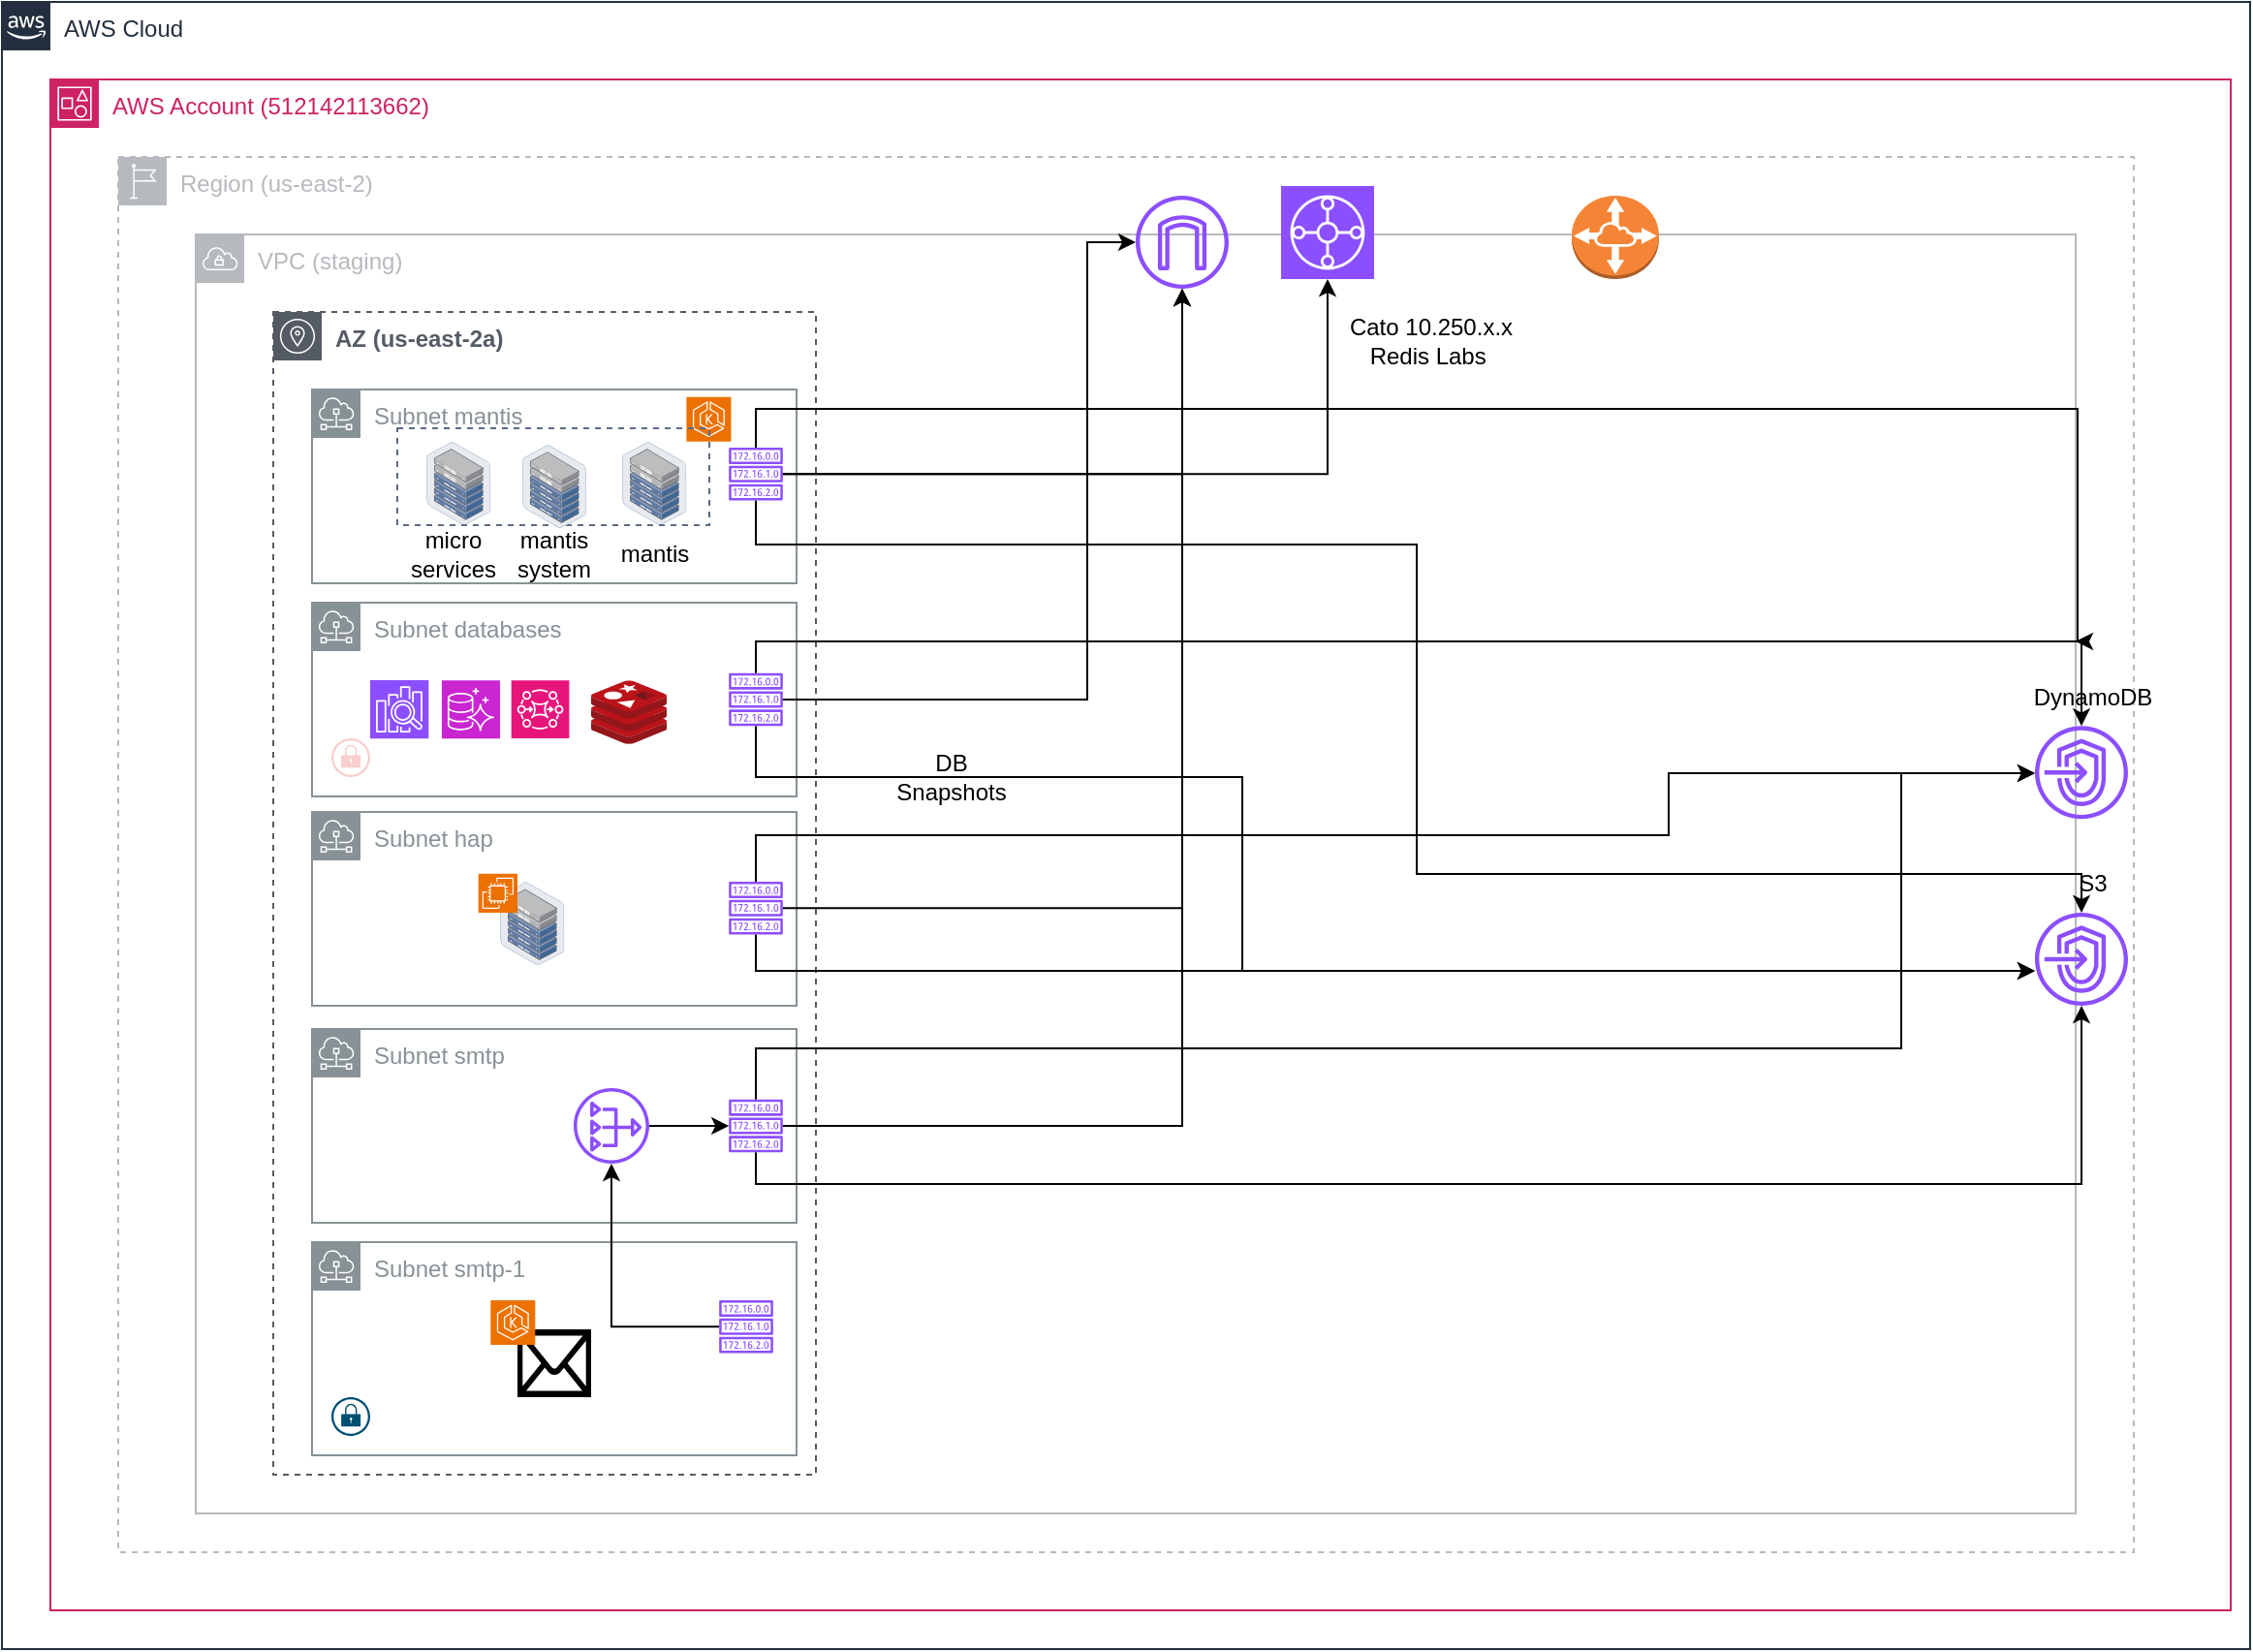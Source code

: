 <mxfile version="23.0.0" type="github">
  <diagram id="Ht1M8jgEwFfnCIfOTk4-" name="Page-1">
    <mxGraphModel dx="1380" dy="1613" grid="1" gridSize="10" guides="1" tooltips="1" connect="1" arrows="1" fold="1" page="1" pageScale="1" pageWidth="1169" pageHeight="827" math="0" shadow="0">
      <root>
        <mxCell id="0" />
        <mxCell id="1" parent="0" />
        <mxCell id="gtgi0953xaSqISBwZ9vZ-12" value="Subnet mantis" style="sketch=0;outlineConnect=0;gradientColor=none;html=1;whiteSpace=wrap;fontSize=12;fontStyle=0;shape=mxgraph.aws4.group;grIcon=mxgraph.aws4.group_subnet;strokeColor=#879196;fillColor=none;verticalAlign=top;align=left;spacingLeft=30;fontColor=#879196;dashed=0;" parent="1" vertex="1">
          <mxGeometry x="160" y="160" width="250" height="100" as="geometry" />
        </mxCell>
        <mxCell id="UEzPUAAOIrF-is8g5C7q-74" value="AWS Cloud" style="points=[[0,0],[0.25,0],[0.5,0],[0.75,0],[1,0],[1,0.25],[1,0.5],[1,0.75],[1,1],[0.75,1],[0.5,1],[0.25,1],[0,1],[0,0.75],[0,0.5],[0,0.25]];outlineConnect=0;gradientColor=none;html=1;whiteSpace=wrap;fontSize=12;fontStyle=0;shape=mxgraph.aws4.group;grIcon=mxgraph.aws4.group_aws_cloud_alt;strokeColor=#232F3E;fillColor=none;verticalAlign=top;align=left;spacingLeft=30;fontColor=#232F3E;dashed=0;labelBackgroundColor=#ffffff;container=1;pointerEvents=0;collapsible=0;recursiveResize=0;" parent="1" vertex="1">
          <mxGeometry y="-40" width="1160" height="850" as="geometry" />
        </mxCell>
        <mxCell id="gtgi0953xaSqISBwZ9vZ-2" value="Region (us-east-2)" style="sketch=0;outlineConnect=0;gradientColor=none;html=1;whiteSpace=wrap;fontSize=12;fontStyle=0;shape=mxgraph.aws4.group;grIcon=mxgraph.aws4.group_region;strokeColor=#B6BABF;fillColor=none;verticalAlign=top;align=left;spacingLeft=30;fontColor=#B6BABF;dashed=1;" parent="1" vertex="1">
          <mxGeometry x="60" y="40" width="1040" height="720" as="geometry" />
        </mxCell>
        <mxCell id="gtgi0953xaSqISBwZ9vZ-3" value="VPC (staging)" style="sketch=0;outlineConnect=0;gradientColor=none;html=1;whiteSpace=wrap;fontSize=12;fontStyle=0;shape=mxgraph.aws4.group;grIcon=mxgraph.aws4.group_vpc;strokeColor=#B6BABF;fillColor=none;verticalAlign=top;align=left;spacingLeft=30;fontColor=#B6BABF;dashed=0;" parent="1" vertex="1">
          <mxGeometry x="100" y="80" width="970" height="660" as="geometry" />
        </mxCell>
        <mxCell id="gtgi0953xaSqISBwZ9vZ-5" value="&lt;b&gt;AZ (us-east-2a)&lt;/b&gt;" style="sketch=0;outlineConnect=0;gradientColor=none;html=1;whiteSpace=wrap;fontSize=12;fontStyle=0;shape=mxgraph.aws4.group;grIcon=mxgraph.aws4.group_availability_zone;strokeColor=#545B64;fillColor=none;verticalAlign=top;align=left;spacingLeft=30;fontColor=#545B64;dashed=1;" parent="1" vertex="1">
          <mxGeometry x="140" y="120" width="280" height="600" as="geometry" />
        </mxCell>
        <mxCell id="gtgi0953xaSqISBwZ9vZ-13" value="Subnet smtp-1" style="sketch=0;outlineConnect=0;gradientColor=none;html=1;whiteSpace=wrap;fontSize=12;fontStyle=0;shape=mxgraph.aws4.group;grIcon=mxgraph.aws4.group_subnet;strokeColor=#879196;fillColor=none;verticalAlign=top;align=left;spacingLeft=30;fontColor=#879196;dashed=0;" parent="1" vertex="1">
          <mxGeometry x="160" y="600" width="250" height="110" as="geometry" />
        </mxCell>
        <mxCell id="gtgi0953xaSqISBwZ9vZ-14" value="AWS Account (512142113662)" style="points=[[0,0],[0.25,0],[0.5,0],[0.75,0],[1,0],[1,0.25],[1,0.5],[1,0.75],[1,1],[0.75,1],[0.5,1],[0.25,1],[0,1],[0,0.75],[0,0.5],[0,0.25]];outlineConnect=0;gradientColor=none;html=1;whiteSpace=wrap;fontSize=12;fontStyle=0;container=1;pointerEvents=0;collapsible=0;recursiveResize=0;shape=mxgraph.aws4.group;grIcon=mxgraph.aws4.group_account;strokeColor=#CD2264;fillColor=none;verticalAlign=top;align=left;spacingLeft=30;fontColor=#CD2264;dashed=0;" parent="1" vertex="1">
          <mxGeometry x="25" width="1125" height="790" as="geometry" />
        </mxCell>
        <mxCell id="gtgi0953xaSqISBwZ9vZ-10" value="Subnet databases" style="sketch=0;outlineConnect=0;gradientColor=none;html=1;whiteSpace=wrap;fontSize=12;fontStyle=0;shape=mxgraph.aws4.group;grIcon=mxgraph.aws4.group_subnet;strokeColor=#879196;fillColor=none;verticalAlign=top;align=left;spacingLeft=30;fontColor=#879196;dashed=0;" parent="gtgi0953xaSqISBwZ9vZ-14" vertex="1">
          <mxGeometry x="135" y="270.0" width="250" height="100" as="geometry" />
        </mxCell>
        <mxCell id="gtgi0953xaSqISBwZ9vZ-4" value="Subnet hap" style="sketch=0;outlineConnect=0;gradientColor=none;html=1;whiteSpace=wrap;fontSize=12;fontStyle=0;shape=mxgraph.aws4.group;grIcon=mxgraph.aws4.group_subnet;strokeColor=#879196;fillColor=none;verticalAlign=top;align=left;spacingLeft=30;fontColor=#879196;dashed=0;" parent="gtgi0953xaSqISBwZ9vZ-14" vertex="1">
          <mxGeometry x="135" y="378" width="250" height="100" as="geometry" />
        </mxCell>
        <mxCell id="gtgi0953xaSqISBwZ9vZ-11" value="Subnet smtp" style="sketch=0;outlineConnect=0;gradientColor=none;html=1;whiteSpace=wrap;fontSize=12;fontStyle=0;shape=mxgraph.aws4.group;grIcon=mxgraph.aws4.group_subnet;strokeColor=#879196;fillColor=none;verticalAlign=top;align=left;spacingLeft=30;fontColor=#879196;dashed=0;" parent="gtgi0953xaSqISBwZ9vZ-14" vertex="1">
          <mxGeometry x="135" y="490" width="250" height="100" as="geometry" />
        </mxCell>
        <mxCell id="xfgOP8ZvM4Aay_EHcEOd-10" style="edgeStyle=orthogonalEdgeStyle;rounded=0;orthogonalLoop=1;jettySize=auto;html=1;" edge="1" parent="gtgi0953xaSqISBwZ9vZ-14" source="tCZkr2dE6usLujfxuvrl-17" target="tCZkr2dE6usLujfxuvrl-5">
          <mxGeometry relative="1" as="geometry">
            <mxPoint x="364" y="530" as="targetPoint" />
          </mxGeometry>
        </mxCell>
        <mxCell id="tCZkr2dE6usLujfxuvrl-17" value="" style="sketch=0;outlineConnect=0;fontColor=#232F3E;gradientColor=none;fillColor=#8C4FFF;strokeColor=none;dashed=0;verticalLabelPosition=bottom;verticalAlign=top;align=center;html=1;fontSize=12;fontStyle=0;aspect=fixed;pointerEvents=1;shape=mxgraph.aws4.nat_gateway;" parent="gtgi0953xaSqISBwZ9vZ-14" vertex="1">
          <mxGeometry x="270" y="520.5" width="39" height="39" as="geometry" />
        </mxCell>
        <mxCell id="xfgOP8ZvM4Aay_EHcEOd-8" value="" style="sketch=0;points=[[0.5,0,0],[1,0.5,0],[0.5,1,0],[0,0.5,0],[0.145,0.145,0],[0.856,0.145,0],[0.855,0.856,0],[0.145,0.855,0]];verticalLabelPosition=bottom;html=1;verticalAlign=top;aspect=fixed;align=center;pointerEvents=1;shape=mxgraph.cisco19.lock;fillColor=#005073;strokeColor=none;" vertex="1" parent="gtgi0953xaSqISBwZ9vZ-14">
          <mxGeometry x="145" y="680" width="20" height="20" as="geometry" />
        </mxCell>
        <mxCell id="xfgOP8ZvM4Aay_EHcEOd-16" style="edgeStyle=orthogonalEdgeStyle;rounded=0;orthogonalLoop=1;jettySize=auto;html=1;" edge="1" parent="gtgi0953xaSqISBwZ9vZ-14" source="tCZkr2dE6usLujfxuvrl-5" target="tCZkr2dE6usLujfxuvrl-8">
          <mxGeometry relative="1" as="geometry">
            <Array as="points">
              <mxPoint x="364" y="570" />
              <mxPoint x="1048" y="570" />
            </Array>
          </mxGeometry>
        </mxCell>
        <mxCell id="xfgOP8ZvM4Aay_EHcEOd-48" style="edgeStyle=orthogonalEdgeStyle;rounded=0;orthogonalLoop=1;jettySize=auto;html=1;" edge="1" parent="gtgi0953xaSqISBwZ9vZ-14" source="tCZkr2dE6usLujfxuvrl-5" target="tCZkr2dE6usLujfxuvrl-7">
          <mxGeometry relative="1" as="geometry">
            <Array as="points">
              <mxPoint x="364" y="500" />
              <mxPoint x="955" y="500" />
              <mxPoint x="955" y="358" />
            </Array>
          </mxGeometry>
        </mxCell>
        <mxCell id="tCZkr2dE6usLujfxuvrl-5" value="" style="sketch=0;outlineConnect=0;fontColor=#232F3E;gradientColor=none;fillColor=#8C4FFF;strokeColor=none;dashed=0;verticalLabelPosition=bottom;verticalAlign=top;align=center;html=1;fontSize=12;fontStyle=0;aspect=fixed;pointerEvents=1;shape=mxgraph.aws4.route_table;" parent="gtgi0953xaSqISBwZ9vZ-14" vertex="1">
          <mxGeometry x="350" y="526.36" width="28" height="27.29" as="geometry" />
        </mxCell>
        <mxCell id="xfgOP8ZvM4Aay_EHcEOd-27" style="edgeStyle=orthogonalEdgeStyle;rounded=0;orthogonalLoop=1;jettySize=auto;html=1;" edge="1" parent="gtgi0953xaSqISBwZ9vZ-14" source="tCZkr2dE6usLujfxuvrl-4" target="tCZkr2dE6usLujfxuvrl-7">
          <mxGeometry relative="1" as="geometry">
            <Array as="points">
              <mxPoint x="364" y="390" />
              <mxPoint x="835" y="390" />
              <mxPoint x="835" y="358" />
            </Array>
          </mxGeometry>
        </mxCell>
        <mxCell id="xfgOP8ZvM4Aay_EHcEOd-29" style="edgeStyle=orthogonalEdgeStyle;rounded=0;orthogonalLoop=1;jettySize=auto;html=1;" edge="1" parent="gtgi0953xaSqISBwZ9vZ-14" source="tCZkr2dE6usLujfxuvrl-4" target="tCZkr2dE6usLujfxuvrl-8">
          <mxGeometry relative="1" as="geometry">
            <Array as="points">
              <mxPoint x="364" y="460" />
            </Array>
          </mxGeometry>
        </mxCell>
        <mxCell id="tCZkr2dE6usLujfxuvrl-4" value="" style="sketch=0;outlineConnect=0;fontColor=#232F3E;gradientColor=none;fillColor=#8C4FFF;strokeColor=none;dashed=0;verticalLabelPosition=bottom;verticalAlign=top;align=center;html=1;fontSize=12;fontStyle=0;aspect=fixed;pointerEvents=1;shape=mxgraph.aws4.route_table;" parent="gtgi0953xaSqISBwZ9vZ-14" vertex="1">
          <mxGeometry x="350" y="414" width="28" height="27.29" as="geometry" />
        </mxCell>
        <mxCell id="xfgOP8ZvM4Aay_EHcEOd-28" style="edgeStyle=orthogonalEdgeStyle;rounded=0;orthogonalLoop=1;jettySize=auto;html=1;" edge="1" parent="gtgi0953xaSqISBwZ9vZ-14" source="tCZkr2dE6usLujfxuvrl-3" target="tCZkr2dE6usLujfxuvrl-7">
          <mxGeometry relative="1" as="geometry">
            <mxPoint x="1025" y="360" as="targetPoint" />
            <Array as="points">
              <mxPoint x="364" y="290" />
              <mxPoint x="1048" y="290" />
            </Array>
          </mxGeometry>
        </mxCell>
        <mxCell id="xfgOP8ZvM4Aay_EHcEOd-37" style="edgeStyle=orthogonalEdgeStyle;rounded=0;orthogonalLoop=1;jettySize=auto;html=1;" edge="1" parent="gtgi0953xaSqISBwZ9vZ-14" source="tCZkr2dE6usLujfxuvrl-3" target="tCZkr2dE6usLujfxuvrl-8">
          <mxGeometry relative="1" as="geometry">
            <Array as="points">
              <mxPoint x="364" y="360" />
              <mxPoint x="615" y="360" />
              <mxPoint x="615" y="460" />
            </Array>
          </mxGeometry>
        </mxCell>
        <mxCell id="tCZkr2dE6usLujfxuvrl-3" value="" style="sketch=0;outlineConnect=0;fontColor=#232F3E;gradientColor=none;fillColor=#8C4FFF;strokeColor=none;dashed=0;verticalLabelPosition=bottom;verticalAlign=top;align=center;html=1;fontSize=12;fontStyle=0;aspect=fixed;pointerEvents=1;shape=mxgraph.aws4.route_table;" parent="gtgi0953xaSqISBwZ9vZ-14" vertex="1">
          <mxGeometry x="350" y="306.36" width="28" height="27.29" as="geometry" />
        </mxCell>
        <mxCell id="xfgOP8ZvM4Aay_EHcEOd-30" style="edgeStyle=orthogonalEdgeStyle;rounded=0;orthogonalLoop=1;jettySize=auto;html=1;" edge="1" parent="gtgi0953xaSqISBwZ9vZ-14" source="tCZkr2dE6usLujfxuvrl-2" target="tCZkr2dE6usLujfxuvrl-8">
          <mxGeometry relative="1" as="geometry">
            <Array as="points">
              <mxPoint x="364" y="240" />
              <mxPoint x="705" y="240" />
              <mxPoint x="705" y="410" />
              <mxPoint x="1048" y="410" />
            </Array>
          </mxGeometry>
        </mxCell>
        <mxCell id="xfgOP8ZvM4Aay_EHcEOd-47" style="edgeStyle=orthogonalEdgeStyle;rounded=0;orthogonalLoop=1;jettySize=auto;html=1;" edge="1" parent="gtgi0953xaSqISBwZ9vZ-14" source="tCZkr2dE6usLujfxuvrl-2">
          <mxGeometry relative="1" as="geometry">
            <mxPoint x="1045" y="290" as="targetPoint" />
            <Array as="points">
              <mxPoint x="364" y="170" />
              <mxPoint x="1046" y="170" />
            </Array>
          </mxGeometry>
        </mxCell>
        <mxCell id="tCZkr2dE6usLujfxuvrl-2" value="" style="sketch=0;outlineConnect=0;fontColor=#232F3E;gradientColor=none;fillColor=#8C4FFF;strokeColor=none;dashed=0;verticalLabelPosition=bottom;verticalAlign=top;align=center;html=1;fontSize=12;fontStyle=0;aspect=fixed;pointerEvents=1;shape=mxgraph.aws4.route_table;" parent="gtgi0953xaSqISBwZ9vZ-14" vertex="1">
          <mxGeometry x="350" y="190" width="28" height="27.29" as="geometry" />
        </mxCell>
        <mxCell id="tCZkr2dE6usLujfxuvrl-7" value="" style="sketch=0;outlineConnect=0;fontColor=#232F3E;gradientColor=none;fillColor=#8C4FFF;strokeColor=none;dashed=0;verticalLabelPosition=bottom;verticalAlign=top;align=center;html=1;fontSize=12;fontStyle=0;aspect=fixed;pointerEvents=1;shape=mxgraph.aws4.endpoints;" parent="gtgi0953xaSqISBwZ9vZ-14" vertex="1">
          <mxGeometry x="1024" y="333.65" width="48" height="48" as="geometry" />
        </mxCell>
        <mxCell id="tCZkr2dE6usLujfxuvrl-8" value="" style="sketch=0;outlineConnect=0;fontColor=#232F3E;gradientColor=none;fillColor=#8C4FFF;strokeColor=none;dashed=0;verticalLabelPosition=bottom;verticalAlign=top;align=center;html=1;fontSize=12;fontStyle=0;aspect=fixed;pointerEvents=1;shape=mxgraph.aws4.endpoints;" parent="gtgi0953xaSqISBwZ9vZ-14" vertex="1">
          <mxGeometry x="1024" y="430" width="48" height="48" as="geometry" />
        </mxCell>
        <mxCell id="xfgOP8ZvM4Aay_EHcEOd-24" value="S3" style="text;strokeColor=none;align=center;fillColor=none;html=1;verticalAlign=middle;whiteSpace=wrap;rounded=0;" vertex="1" parent="gtgi0953xaSqISBwZ9vZ-14">
          <mxGeometry x="1024" y="400.0" width="60" height="30" as="geometry" />
        </mxCell>
        <mxCell id="xfgOP8ZvM4Aay_EHcEOd-25" value="DynamoDB" style="text;strokeColor=none;align=center;fillColor=none;html=1;verticalAlign=middle;whiteSpace=wrap;rounded=0;" vertex="1" parent="gtgi0953xaSqISBwZ9vZ-14">
          <mxGeometry x="1024" y="303.65" width="60" height="30" as="geometry" />
        </mxCell>
        <mxCell id="xfgOP8ZvM4Aay_EHcEOd-32" value="" style="sketch=0;points=[[0,0,0],[0.25,0,0],[0.5,0,0],[0.75,0,0],[1,0,0],[0,1,0],[0.25,1,0],[0.5,1,0],[0.75,1,0],[1,1,0],[0,0.25,0],[0,0.5,0],[0,0.75,0],[1,0.25,0],[1,0.5,0],[1,0.75,0]];outlineConnect=0;fontColor=#232F3E;fillColor=#C925D1;strokeColor=#ffffff;dashed=0;verticalLabelPosition=bottom;verticalAlign=top;align=center;html=1;fontSize=12;fontStyle=0;aspect=fixed;shape=mxgraph.aws4.resourceIcon;resIcon=mxgraph.aws4.aurora;" vertex="1" parent="gtgi0953xaSqISBwZ9vZ-14">
          <mxGeometry x="201.98" y="310.15" width="30" height="30" as="geometry" />
        </mxCell>
        <mxCell id="xfgOP8ZvM4Aay_EHcEOd-33" value="" style="sketch=0;points=[[0,0,0],[0.25,0,0],[0.5,0,0],[0.75,0,0],[1,0,0],[0,1,0],[0.25,1,0],[0.5,1,0],[0.75,1,0],[1,1,0],[0,0.25,0],[0,0.5,0],[0,0.75,0],[1,0.25,0],[1,0.5,0],[1,0.75,0]];outlineConnect=0;fontColor=#232F3E;fillColor=#8C4FFF;strokeColor=#ffffff;dashed=0;verticalLabelPosition=bottom;verticalAlign=top;align=center;html=1;fontSize=12;fontStyle=0;aspect=fixed;shape=mxgraph.aws4.resourceIcon;resIcon=mxgraph.aws4.elasticsearch_service;" vertex="1" parent="gtgi0953xaSqISBwZ9vZ-14">
          <mxGeometry x="165" y="310" width="30.15" height="30.15" as="geometry" />
        </mxCell>
        <mxCell id="xfgOP8ZvM4Aay_EHcEOd-35" value="" style="sketch=0;points=[[0.5,0,0],[1,0.5,0],[0.5,1,0],[0,0.5,0],[0.145,0.145,0],[0.856,0.145,0],[0.855,0.856,0],[0.145,0.855,0]];verticalLabelPosition=bottom;html=1;verticalAlign=top;aspect=fixed;align=center;pointerEvents=1;shape=mxgraph.cisco19.lock;fillColor=#f8cecc;strokeColor=#b85450;" vertex="1" parent="gtgi0953xaSqISBwZ9vZ-14">
          <mxGeometry x="145" y="340" width="20" height="20" as="geometry" />
        </mxCell>
        <mxCell id="xfgOP8ZvM4Aay_EHcEOd-38" value="" style="shape=mxgraph.signs.tech.mail;html=1;pointerEvents=1;fillColor=#000000;strokeColor=none;verticalLabelPosition=bottom;verticalAlign=top;align=center;" vertex="1" parent="gtgi0953xaSqISBwZ9vZ-14">
          <mxGeometry x="241" y="645" width="38" height="35" as="geometry" />
        </mxCell>
        <mxCell id="xfgOP8ZvM4Aay_EHcEOd-42" value="" style="sketch=0;points=[[0,0,0],[0.25,0,0],[0.5,0,0],[0.75,0,0],[1,0,0],[0,1,0],[0.25,1,0],[0.5,1,0],[0.75,1,0],[1,1,0],[0,0.25,0],[0,0.5,0],[0,0.75,0],[1,0.25,0],[1,0.5,0],[1,0.75,0]];outlineConnect=0;fontColor=#232F3E;fillColor=#ED7100;strokeColor=#ffffff;dashed=0;verticalLabelPosition=bottom;verticalAlign=top;align=center;html=1;fontSize=12;fontStyle=0;aspect=fixed;shape=mxgraph.aws4.resourceIcon;resIcon=mxgraph.aws4.eks;" vertex="1" parent="gtgi0953xaSqISBwZ9vZ-14">
          <mxGeometry x="227.15" y="630" width="23" height="23" as="geometry" />
        </mxCell>
        <mxCell id="xfgOP8ZvM4Aay_EHcEOd-43" value="" style="image;points=[];aspect=fixed;html=1;align=center;shadow=0;dashed=0;image=img/lib/allied_telesis/storage/Datacenter_Server_Half_Rack_ToR.svg;" vertex="1" parent="gtgi0953xaSqISBwZ9vZ-14">
          <mxGeometry x="295" y="186.86" width="33.2" height="43.14" as="geometry" />
        </mxCell>
        <mxCell id="xfgOP8ZvM4Aay_EHcEOd-44" value="" style="sketch=0;points=[[0,0,0],[0.25,0,0],[0.5,0,0],[0.75,0,0],[1,0,0],[0,1,0],[0.25,1,0],[0.5,1,0],[0.75,1,0],[1,1,0],[0,0.25,0],[0,0.5,0],[0,0.75,0],[1,0.25,0],[1,0.5,0],[1,0.75,0]];outlineConnect=0;fontColor=#232F3E;fillColor=#ED7100;strokeColor=#ffffff;dashed=0;verticalLabelPosition=bottom;verticalAlign=top;align=center;html=1;fontSize=12;fontStyle=0;aspect=fixed;shape=mxgraph.aws4.resourceIcon;resIcon=mxgraph.aws4.eks;" vertex="1" parent="gtgi0953xaSqISBwZ9vZ-14">
          <mxGeometry x="328.2" y="163.86" width="23" height="23" as="geometry" />
        </mxCell>
        <mxCell id="xfgOP8ZvM4Aay_EHcEOd-46" value="" style="image;points=[];aspect=fixed;html=1;align=center;shadow=0;dashed=0;image=img/lib/allied_telesis/storage/Datacenter_Server_Half_Rack_ToR.svg;" vertex="1" parent="gtgi0953xaSqISBwZ9vZ-14">
          <mxGeometry x="231.98" y="414" width="33.2" height="43.14" as="geometry" />
        </mxCell>
        <mxCell id="xfgOP8ZvM4Aay_EHcEOd-49" value="" style="sketch=0;points=[[0,0,0],[0.25,0,0],[0.5,0,0],[0.75,0,0],[1,0,0],[0,1,0],[0.25,1,0],[0.5,1,0],[0.75,1,0],[1,1,0],[0,0.25,0],[0,0.5,0],[0,0.75,0],[1,0.25,0],[1,0.5,0],[1,0.75,0]];outlineConnect=0;fontColor=#232F3E;fillColor=#E7157B;strokeColor=#ffffff;dashed=0;verticalLabelPosition=bottom;verticalAlign=top;align=center;html=1;fontSize=12;fontStyle=0;aspect=fixed;shape=mxgraph.aws4.resourceIcon;resIcon=mxgraph.aws4.mq;" vertex="1" parent="gtgi0953xaSqISBwZ9vZ-14">
          <mxGeometry x="237.85" y="310.15" width="29.85" height="29.85" as="geometry" />
        </mxCell>
        <mxCell id="xfgOP8ZvM4Aay_EHcEOd-50" value="" style="sketch=0;points=[[0,0,0],[0.25,0,0],[0.5,0,0],[0.75,0,0],[1,0,0],[0,1,0],[0.25,1,0],[0.5,1,0],[0.75,1,0],[1,1,0],[0,0.25,0],[0,0.5,0],[0,0.75,0],[1,0.25,0],[1,0.5,0],[1,0.75,0]];outlineConnect=0;fontColor=#232F3E;fillColor=#8C4FFF;strokeColor=#ffffff;dashed=0;verticalLabelPosition=bottom;verticalAlign=top;align=center;html=1;fontSize=12;fontStyle=0;aspect=fixed;shape=mxgraph.aws4.resourceIcon;resIcon=mxgraph.aws4.transit_gateway;" vertex="1" parent="gtgi0953xaSqISBwZ9vZ-14">
          <mxGeometry x="635" y="55" width="48" height="48" as="geometry" />
        </mxCell>
        <mxCell id="xfgOP8ZvM4Aay_EHcEOd-52" value="" style="outlineConnect=0;dashed=0;verticalLabelPosition=bottom;verticalAlign=top;align=center;html=1;shape=mxgraph.aws3.vpc_peering;fillColor=#F58536;gradientColor=none;" vertex="1" parent="gtgi0953xaSqISBwZ9vZ-14">
          <mxGeometry x="785" y="60" width="45" height="43" as="geometry" />
        </mxCell>
        <mxCell id="xfgOP8ZvM4Aay_EHcEOd-53" style="edgeStyle=orthogonalEdgeStyle;rounded=0;orthogonalLoop=1;jettySize=auto;html=1;entryX=0.5;entryY=1;entryDx=0;entryDy=0;entryPerimeter=0;" edge="1" parent="gtgi0953xaSqISBwZ9vZ-14" source="tCZkr2dE6usLujfxuvrl-2" target="xfgOP8ZvM4Aay_EHcEOd-50">
          <mxGeometry relative="1" as="geometry" />
        </mxCell>
        <mxCell id="xfgOP8ZvM4Aay_EHcEOd-54" value="Cato 10.250.x.x&lt;br&gt;Redis Labs&amp;nbsp;" style="text;strokeColor=none;align=center;fillColor=none;html=1;verticalAlign=middle;whiteSpace=wrap;rounded=0;" vertex="1" parent="gtgi0953xaSqISBwZ9vZ-14">
          <mxGeometry x="655" y="120" width="115" height="30" as="geometry" />
        </mxCell>
        <mxCell id="xfgOP8ZvM4Aay_EHcEOd-55" value="" style="sketch=0;points=[[0,0,0],[0.25,0,0],[0.5,0,0],[0.75,0,0],[1,0,0],[0,1,0],[0.25,1,0],[0.5,1,0],[0.75,1,0],[1,1,0],[0,0.25,0],[0,0.5,0],[0,0.75,0],[1,0.25,0],[1,0.5,0],[1,0.75,0]];outlineConnect=0;fontColor=#232F3E;fillColor=#ED7100;strokeColor=#ffffff;dashed=0;verticalLabelPosition=bottom;verticalAlign=top;align=center;html=1;fontSize=12;fontStyle=0;aspect=fixed;shape=mxgraph.aws4.resourceIcon;resIcon=mxgraph.aws4.ec2;" vertex="1" parent="gtgi0953xaSqISBwZ9vZ-14">
          <mxGeometry x="220.85" y="409.85" width="20.15" height="20.15" as="geometry" />
        </mxCell>
        <mxCell id="xfgOP8ZvM4Aay_EHcEOd-56" value="" style="image;sketch=0;aspect=fixed;html=1;points=[];align=center;fontSize=12;image=img/lib/mscae/Cache_Redis_Product.svg;" vertex="1" parent="gtgi0953xaSqISBwZ9vZ-14">
          <mxGeometry x="279" y="310.15" width="39" height="32.76" as="geometry" />
        </mxCell>
        <mxCell id="xfgOP8ZvM4Aay_EHcEOd-59" value="mantis system" style="text;strokeColor=none;align=center;fillColor=none;html=1;verticalAlign=middle;whiteSpace=wrap;rounded=0;" vertex="1" parent="gtgi0953xaSqISBwZ9vZ-14">
          <mxGeometry x="230" y="230" width="60" height="30" as="geometry" />
        </mxCell>
        <mxCell id="xfgOP8ZvM4Aay_EHcEOd-61" value="micro&lt;br&gt;services" style="text;strokeColor=none;align=center;fillColor=none;html=1;verticalAlign=middle;whiteSpace=wrap;rounded=0;" vertex="1" parent="gtgi0953xaSqISBwZ9vZ-14">
          <mxGeometry x="178" y="230" width="60" height="30" as="geometry" />
        </mxCell>
        <mxCell id="xfgOP8ZvM4Aay_EHcEOd-57" value="mantis" style="text;strokeColor=none;align=center;fillColor=none;html=1;verticalAlign=middle;whiteSpace=wrap;rounded=0;" vertex="1" parent="gtgi0953xaSqISBwZ9vZ-14">
          <mxGeometry x="281.6" y="230" width="60" height="30" as="geometry" />
        </mxCell>
        <mxCell id="xfgOP8ZvM4Aay_EHcEOd-60" value="" style="image;points=[];aspect=fixed;html=1;align=center;shadow=0;dashed=0;image=img/lib/allied_telesis/storage/Datacenter_Server_Half_Rack_ToR.svg;" vertex="1" parent="gtgi0953xaSqISBwZ9vZ-14">
          <mxGeometry x="193.95" y="186.86" width="33.2" height="43.14" as="geometry" />
        </mxCell>
        <mxCell id="xfgOP8ZvM4Aay_EHcEOd-62" value="" style="fillColor=none;strokeColor=#5A6C86;dashed=1;verticalAlign=top;fontStyle=0;fontColor=#5A6C86;whiteSpace=wrap;html=1;" vertex="1" parent="gtgi0953xaSqISBwZ9vZ-14">
          <mxGeometry x="179" y="180" width="161" height="50" as="geometry" />
        </mxCell>
        <mxCell id="xfgOP8ZvM4Aay_EHcEOd-9" style="edgeStyle=orthogonalEdgeStyle;rounded=0;orthogonalLoop=1;jettySize=auto;html=1;" edge="1" parent="1" source="tCZkr2dE6usLujfxuvrl-6" target="tCZkr2dE6usLujfxuvrl-17">
          <mxGeometry relative="1" as="geometry" />
        </mxCell>
        <mxCell id="tCZkr2dE6usLujfxuvrl-6" value="" style="sketch=0;outlineConnect=0;fontColor=#232F3E;gradientColor=none;fillColor=#8C4FFF;strokeColor=none;dashed=0;verticalLabelPosition=bottom;verticalAlign=top;align=center;html=1;fontSize=12;fontStyle=0;aspect=fixed;pointerEvents=1;shape=mxgraph.aws4.route_table;" parent="1" vertex="1">
          <mxGeometry x="370" y="630" width="28" height="27.29" as="geometry" />
        </mxCell>
        <mxCell id="tCZkr2dE6usLujfxuvrl-9" value="" style="sketch=0;outlineConnect=0;fontColor=#232F3E;gradientColor=none;fillColor=#8C4FFF;strokeColor=none;dashed=0;verticalLabelPosition=bottom;verticalAlign=top;align=center;html=1;fontSize=12;fontStyle=0;aspect=fixed;pointerEvents=1;shape=mxgraph.aws4.internet_gateway;" parent="1" vertex="1">
          <mxGeometry x="585" y="60" width="48" height="48" as="geometry" />
        </mxCell>
        <mxCell id="tCZkr2dE6usLujfxuvrl-19" style="edgeStyle=orthogonalEdgeStyle;rounded=0;orthogonalLoop=1;jettySize=auto;html=1;" parent="1" source="tCZkr2dE6usLujfxuvrl-5" target="tCZkr2dE6usLujfxuvrl-9" edge="1">
          <mxGeometry relative="1" as="geometry">
            <mxPoint x="450" y="521" as="sourcePoint" />
          </mxGeometry>
        </mxCell>
        <mxCell id="xfgOP8ZvM4Aay_EHcEOd-13" style="edgeStyle=orthogonalEdgeStyle;rounded=0;orthogonalLoop=1;jettySize=auto;html=1;" edge="1" parent="1" source="tCZkr2dE6usLujfxuvrl-2" target="tCZkr2dE6usLujfxuvrl-9">
          <mxGeometry relative="1" as="geometry" />
        </mxCell>
        <mxCell id="xfgOP8ZvM4Aay_EHcEOd-14" style="edgeStyle=orthogonalEdgeStyle;rounded=0;orthogonalLoop=1;jettySize=auto;html=1;" edge="1" parent="1" source="tCZkr2dE6usLujfxuvrl-3" target="tCZkr2dE6usLujfxuvrl-9">
          <mxGeometry relative="1" as="geometry">
            <Array as="points">
              <mxPoint x="560" y="320" />
              <mxPoint x="560" y="84" />
            </Array>
          </mxGeometry>
        </mxCell>
        <mxCell id="xfgOP8ZvM4Aay_EHcEOd-15" style="edgeStyle=orthogonalEdgeStyle;rounded=0;orthogonalLoop=1;jettySize=auto;html=1;" edge="1" parent="1" source="tCZkr2dE6usLujfxuvrl-4" target="tCZkr2dE6usLujfxuvrl-9">
          <mxGeometry relative="1" as="geometry" />
        </mxCell>
        <mxCell id="xfgOP8ZvM4Aay_EHcEOd-36" value="DB Snapshots" style="text;strokeColor=none;align=center;fillColor=none;html=1;verticalAlign=middle;whiteSpace=wrap;rounded=0;" vertex="1" parent="1">
          <mxGeometry x="460" y="340" width="60" height="40" as="geometry" />
        </mxCell>
        <mxCell id="xfgOP8ZvM4Aay_EHcEOd-58" value="" style="image;points=[];aspect=fixed;html=1;align=center;shadow=0;dashed=0;image=img/lib/allied_telesis/storage/Datacenter_Server_Half_Rack_ToR.svg;" vertex="1" parent="1">
          <mxGeometry x="268.4" y="188.43" width="33.2" height="43.14" as="geometry" />
        </mxCell>
      </root>
    </mxGraphModel>
  </diagram>
</mxfile>
